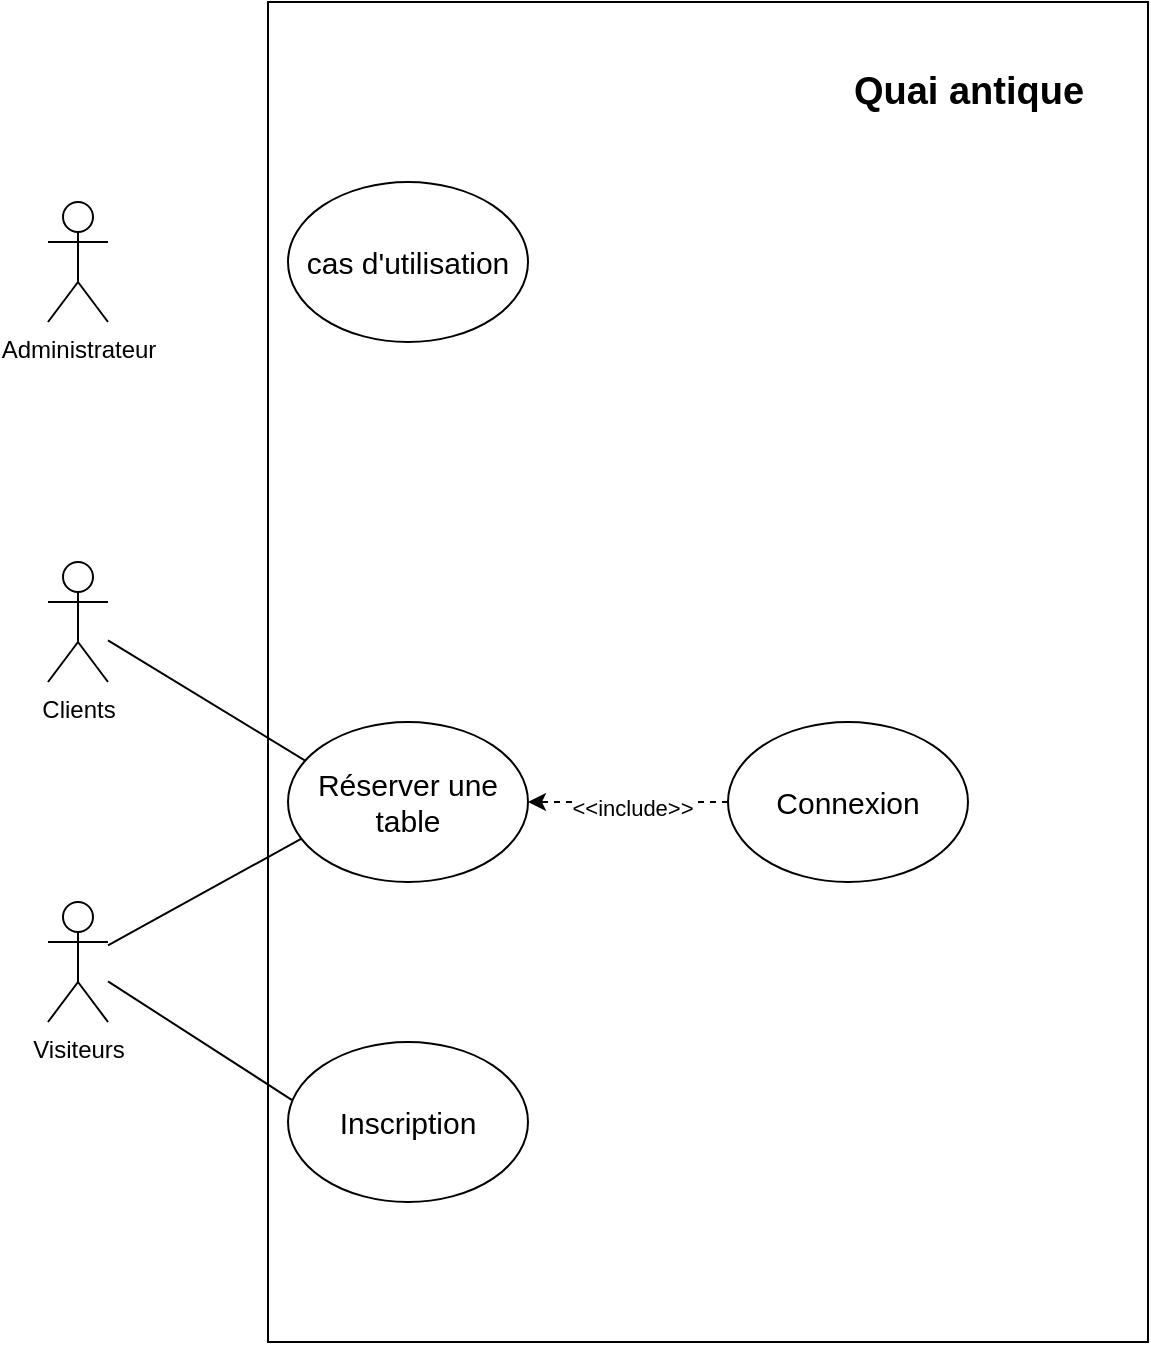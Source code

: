 <mxfile version="27.1.6">
  <diagram name="Page-1" id="9ogXYmJ0NX8_20f_0i38">
    <mxGraphModel dx="1375" dy="751" grid="1" gridSize="10" guides="1" tooltips="1" connect="1" arrows="1" fold="1" page="1" pageScale="1" pageWidth="827" pageHeight="1169" math="0" shadow="0">
      <root>
        <mxCell id="0" />
        <mxCell id="1" parent="0" />
        <mxCell id="Xps_S79tUpGcCryAK6wD-1" value="" style="rounded=0;whiteSpace=wrap;html=1;" vertex="1" parent="1">
          <mxGeometry x="200" y="60" width="440" height="670" as="geometry" />
        </mxCell>
        <mxCell id="Xps_S79tUpGcCryAK6wD-2" value="Quai antique" style="text;strokeColor=none;fillColor=none;html=1;fontSize=19;fontStyle=1;verticalAlign=middle;align=center;" vertex="1" parent="1">
          <mxGeometry x="500" y="80" width="100" height="50" as="geometry" />
        </mxCell>
        <mxCell id="Xps_S79tUpGcCryAK6wD-3" value="cas d&#39;utilisation" style="ellipse;whiteSpace=wrap;html=1;fontSize=15;" vertex="1" parent="1">
          <mxGeometry x="210" y="150" width="120" height="80" as="geometry" />
        </mxCell>
        <mxCell id="Xps_S79tUpGcCryAK6wD-4" value="&lt;div&gt;Administrateur&lt;/div&gt;" style="shape=umlActor;verticalLabelPosition=bottom;verticalAlign=top;html=1;outlineConnect=0;" vertex="1" parent="1">
          <mxGeometry x="90" y="160" width="30" height="60" as="geometry" />
        </mxCell>
        <mxCell id="Xps_S79tUpGcCryAK6wD-13" style="rounded=0;orthogonalLoop=1;jettySize=auto;html=1;entryX=0.108;entryY=0.275;entryDx=0;entryDy=0;endArrow=none;startFill=0;entryPerimeter=0;" edge="1" parent="1" source="Xps_S79tUpGcCryAK6wD-5" target="Xps_S79tUpGcCryAK6wD-12">
          <mxGeometry relative="1" as="geometry" />
        </mxCell>
        <mxCell id="Xps_S79tUpGcCryAK6wD-5" value="&lt;div&gt;Clients&lt;/div&gt;" style="shape=umlActor;verticalLabelPosition=bottom;verticalAlign=top;html=1;outlineConnect=0;" vertex="1" parent="1">
          <mxGeometry x="90" y="340" width="30" height="60" as="geometry" />
        </mxCell>
        <mxCell id="Xps_S79tUpGcCryAK6wD-14" style="rounded=0;orthogonalLoop=1;jettySize=auto;html=1;entryX=0.075;entryY=0.713;entryDx=0;entryDy=0;endArrow=none;startFill=0;entryPerimeter=0;" edge="1" parent="1" source="Xps_S79tUpGcCryAK6wD-6" target="Xps_S79tUpGcCryAK6wD-12">
          <mxGeometry relative="1" as="geometry" />
        </mxCell>
        <mxCell id="Xps_S79tUpGcCryAK6wD-6" value="Visiteurs" style="shape=umlActor;verticalLabelPosition=bottom;verticalAlign=top;html=1;outlineConnect=0;" vertex="1" parent="1">
          <mxGeometry x="90" y="510" width="30" height="60" as="geometry" />
        </mxCell>
        <mxCell id="Xps_S79tUpGcCryAK6wD-8" value="Inscription" style="ellipse;whiteSpace=wrap;html=1;fontSize=15;" vertex="1" parent="1">
          <mxGeometry x="210" y="580" width="120" height="80" as="geometry" />
        </mxCell>
        <mxCell id="Xps_S79tUpGcCryAK6wD-9" style="rounded=0;orthogonalLoop=1;jettySize=auto;html=1;endArrow=none;startFill=0;entryX=0.017;entryY=0.363;entryDx=0;entryDy=0;entryPerimeter=0;" edge="1" parent="1" source="Xps_S79tUpGcCryAK6wD-6" target="Xps_S79tUpGcCryAK6wD-8">
          <mxGeometry relative="1" as="geometry" />
        </mxCell>
        <mxCell id="Xps_S79tUpGcCryAK6wD-12" value="Réserver une table" style="ellipse;whiteSpace=wrap;html=1;fontSize=15;" vertex="1" parent="1">
          <mxGeometry x="210" y="420" width="120" height="80" as="geometry" />
        </mxCell>
        <mxCell id="Xps_S79tUpGcCryAK6wD-17" style="edgeStyle=orthogonalEdgeStyle;rounded=0;orthogonalLoop=1;jettySize=auto;html=1;entryX=1;entryY=0.5;entryDx=0;entryDy=0;dashed=1;" edge="1" parent="1" source="Xps_S79tUpGcCryAK6wD-15" target="Xps_S79tUpGcCryAK6wD-12">
          <mxGeometry relative="1" as="geometry" />
        </mxCell>
        <mxCell id="Xps_S79tUpGcCryAK6wD-18" value="&amp;lt;&amp;lt;include&amp;gt;&amp;gt;" style="edgeLabel;html=1;align=center;verticalAlign=middle;resizable=0;points=[];" vertex="1" connectable="0" parent="Xps_S79tUpGcCryAK6wD-17">
          <mxGeometry x="-0.04" y="3" relative="1" as="geometry">
            <mxPoint as="offset" />
          </mxGeometry>
        </mxCell>
        <mxCell id="Xps_S79tUpGcCryAK6wD-15" value="Connexion" style="ellipse;whiteSpace=wrap;html=1;fontSize=15;" vertex="1" parent="1">
          <mxGeometry x="430" y="420" width="120" height="80" as="geometry" />
        </mxCell>
      </root>
    </mxGraphModel>
  </diagram>
</mxfile>
